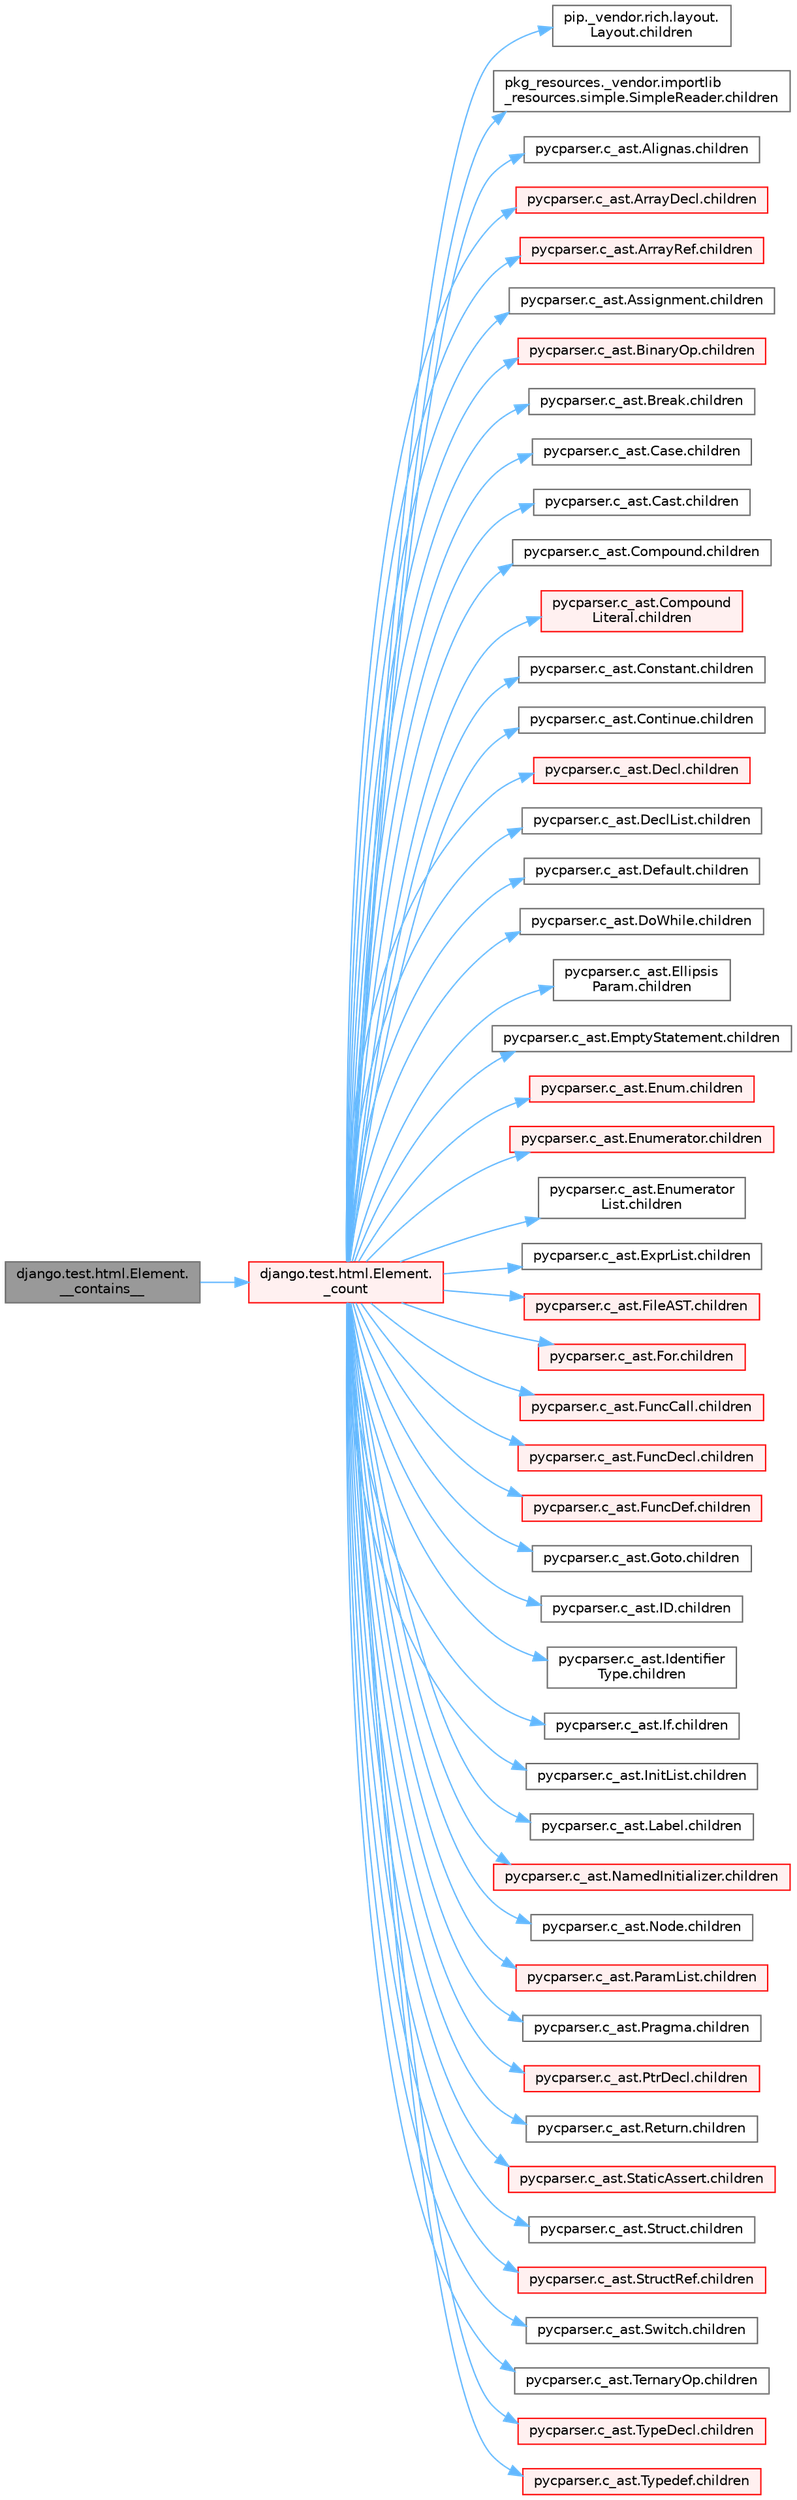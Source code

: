 digraph "django.test.html.Element.__contains__"
{
 // LATEX_PDF_SIZE
  bgcolor="transparent";
  edge [fontname=Helvetica,fontsize=10,labelfontname=Helvetica,labelfontsize=10];
  node [fontname=Helvetica,fontsize=10,shape=box,height=0.2,width=0.4];
  rankdir="LR";
  Node1 [id="Node000001",label="django.test.html.Element.\l__contains__",height=0.2,width=0.4,color="gray40", fillcolor="grey60", style="filled", fontcolor="black",tooltip=" "];
  Node1 -> Node2 [id="edge1_Node000001_Node000002",color="steelblue1",style="solid",tooltip=" "];
  Node2 [id="Node000002",label="django.test.html.Element.\l_count",height=0.2,width=0.4,color="red", fillcolor="#FFF0F0", style="filled",URL="$classdjango_1_1test_1_1html_1_1_element.html#a41931b250e40c64a492d92a08ecda738",tooltip=" "];
  Node2 -> Node3 [id="edge2_Node000002_Node000003",color="steelblue1",style="solid",tooltip=" "];
  Node3 [id="Node000003",label="pip._vendor.rich.layout.\lLayout.children",height=0.2,width=0.4,color="grey40", fillcolor="white", style="filled",URL="$classpip_1_1__vendor_1_1rich_1_1layout_1_1_layout.html#a60c722fa3c691866d7f63f31252aa0b4",tooltip=" "];
  Node2 -> Node4 [id="edge3_Node000002_Node000004",color="steelblue1",style="solid",tooltip=" "];
  Node4 [id="Node000004",label="pkg_resources._vendor.importlib\l_resources.simple.SimpleReader.children",height=0.2,width=0.4,color="grey40", fillcolor="white", style="filled",URL="$classpkg__resources_1_1__vendor_1_1importlib__resources_1_1simple_1_1_simple_reader.html#a50c83373cfef9833d0f1ff34953802eb",tooltip=" "];
  Node2 -> Node5 [id="edge4_Node000002_Node000005",color="steelblue1",style="solid",tooltip=" "];
  Node5 [id="Node000005",label="pycparser.c_ast.Alignas.children",height=0.2,width=0.4,color="grey40", fillcolor="white", style="filled",URL="$classpycparser_1_1c__ast_1_1_alignas.html#aa2e054435ca3f8fe9b118b38e195bbbe",tooltip=" "];
  Node2 -> Node6 [id="edge5_Node000002_Node000006",color="steelblue1",style="solid",tooltip=" "];
  Node6 [id="Node000006",label="pycparser.c_ast.ArrayDecl.children",height=0.2,width=0.4,color="red", fillcolor="#FFF0F0", style="filled",URL="$classpycparser_1_1c__ast_1_1_array_decl.html#a91e13314016d59050744567fc35aa17b",tooltip=" "];
  Node2 -> Node17 [id="edge6_Node000002_Node000017",color="steelblue1",style="solid",tooltip=" "];
  Node17 [id="Node000017",label="pycparser.c_ast.ArrayRef.children",height=0.2,width=0.4,color="red", fillcolor="#FFF0F0", style="filled",URL="$classpycparser_1_1c__ast_1_1_array_ref.html#a1fdda8fe4200afc499724b1a65c1cd09",tooltip=" "];
  Node2 -> Node1943 [id="edge7_Node000002_Node001943",color="steelblue1",style="solid",tooltip=" "];
  Node1943 [id="Node001943",label="pycparser.c_ast.Assignment.children",height=0.2,width=0.4,color="grey40", fillcolor="white", style="filled",URL="$classpycparser_1_1c__ast_1_1_assignment.html#a9fc5fed38534702775cf4f15ec8cbb36",tooltip=" "];
  Node2 -> Node1944 [id="edge8_Node000002_Node001944",color="steelblue1",style="solid",tooltip=" "];
  Node1944 [id="Node001944",label="pycparser.c_ast.BinaryOp.children",height=0.2,width=0.4,color="red", fillcolor="#FFF0F0", style="filled",URL="$classpycparser_1_1c__ast_1_1_binary_op.html#aaed16ff8b93549285393aa560178f658",tooltip=" "];
  Node2 -> Node1949 [id="edge9_Node000002_Node001949",color="steelblue1",style="solid",tooltip=" "];
  Node1949 [id="Node001949",label="pycparser.c_ast.Break.children",height=0.2,width=0.4,color="grey40", fillcolor="white", style="filled",URL="$classpycparser_1_1c__ast_1_1_break.html#a4d7323719d7d852aa54dcb0897ac889f",tooltip=" "];
  Node2 -> Node1950 [id="edge10_Node000002_Node001950",color="steelblue1",style="solid",tooltip=" "];
  Node1950 [id="Node001950",label="pycparser.c_ast.Case.children",height=0.2,width=0.4,color="grey40", fillcolor="white", style="filled",URL="$classpycparser_1_1c__ast_1_1_case.html#ac4c62d0170da363ac8df6e481e3ddeca",tooltip=" "];
  Node2 -> Node1951 [id="edge11_Node000002_Node001951",color="steelblue1",style="solid",tooltip=" "];
  Node1951 [id="Node001951",label="pycparser.c_ast.Cast.children",height=0.2,width=0.4,color="grey40", fillcolor="white", style="filled",URL="$classpycparser_1_1c__ast_1_1_cast.html#a76ec94447b227f7fb01334eb0eeda11a",tooltip=" "];
  Node2 -> Node1952 [id="edge12_Node000002_Node001952",color="steelblue1",style="solid",tooltip=" "];
  Node1952 [id="Node001952",label="pycparser.c_ast.Compound.children",height=0.2,width=0.4,color="grey40", fillcolor="white", style="filled",URL="$classpycparser_1_1c__ast_1_1_compound.html#ad8e8b08f842ea2876f0de92889f470f9",tooltip=" "];
  Node2 -> Node1953 [id="edge13_Node000002_Node001953",color="steelblue1",style="solid",tooltip=" "];
  Node1953 [id="Node001953",label="pycparser.c_ast.Compound\lLiteral.children",height=0.2,width=0.4,color="red", fillcolor="#FFF0F0", style="filled",URL="$classpycparser_1_1c__ast_1_1_compound_literal.html#a6ff6a9f355d70c79e2e3b602b88bfef6",tooltip=" "];
  Node2 -> Node1957 [id="edge14_Node000002_Node001957",color="steelblue1",style="solid",tooltip=" "];
  Node1957 [id="Node001957",label="pycparser.c_ast.Constant.children",height=0.2,width=0.4,color="grey40", fillcolor="white", style="filled",URL="$classpycparser_1_1c__ast_1_1_constant.html#ac11e243b0aa748bc5aa59c98a864968b",tooltip=" "];
  Node2 -> Node1958 [id="edge15_Node000002_Node001958",color="steelblue1",style="solid",tooltip=" "];
  Node1958 [id="Node001958",label="pycparser.c_ast.Continue.children",height=0.2,width=0.4,color="grey40", fillcolor="white", style="filled",URL="$classpycparser_1_1c__ast_1_1_continue.html#af4883146c55a12c840448ce61801ed7b",tooltip=" "];
  Node2 -> Node1959 [id="edge16_Node000002_Node001959",color="steelblue1",style="solid",tooltip=" "];
  Node1959 [id="Node001959",label="pycparser.c_ast.Decl.children",height=0.2,width=0.4,color="red", fillcolor="#FFF0F0", style="filled",URL="$classpycparser_1_1c__ast_1_1_decl.html#a5daf2f7d33fdaa47905df497ebeaa745",tooltip=" "];
  Node2 -> Node1960 [id="edge17_Node000002_Node001960",color="steelblue1",style="solid",tooltip=" "];
  Node1960 [id="Node001960",label="pycparser.c_ast.DeclList.children",height=0.2,width=0.4,color="grey40", fillcolor="white", style="filled",URL="$classpycparser_1_1c__ast_1_1_decl_list.html#abb53331b88791d8cecb6995473c6a9d8",tooltip=" "];
  Node2 -> Node1961 [id="edge18_Node000002_Node001961",color="steelblue1",style="solid",tooltip=" "];
  Node1961 [id="Node001961",label="pycparser.c_ast.Default.children",height=0.2,width=0.4,color="grey40", fillcolor="white", style="filled",URL="$classpycparser_1_1c__ast_1_1_default.html#a81db6b788bda09133309893a002cec3e",tooltip=" "];
  Node2 -> Node1962 [id="edge19_Node000002_Node001962",color="steelblue1",style="solid",tooltip=" "];
  Node1962 [id="Node001962",label="pycparser.c_ast.DoWhile.children",height=0.2,width=0.4,color="grey40", fillcolor="white", style="filled",URL="$classpycparser_1_1c__ast_1_1_do_while.html#ac3b2e65e840a84727342e16c605b5cee",tooltip=" "];
  Node2 -> Node1963 [id="edge20_Node000002_Node001963",color="steelblue1",style="solid",tooltip=" "];
  Node1963 [id="Node001963",label="pycparser.c_ast.Ellipsis\lParam.children",height=0.2,width=0.4,color="grey40", fillcolor="white", style="filled",URL="$classpycparser_1_1c__ast_1_1_ellipsis_param.html#a3dc6f2a51fdba94c25d85c0c88debefa",tooltip=" "];
  Node2 -> Node1964 [id="edge21_Node000002_Node001964",color="steelblue1",style="solid",tooltip=" "];
  Node1964 [id="Node001964",label="pycparser.c_ast.EmptyStatement.children",height=0.2,width=0.4,color="grey40", fillcolor="white", style="filled",URL="$classpycparser_1_1c__ast_1_1_empty_statement.html#a77a86a9f117153a8bea24688041f48bd",tooltip=" "];
  Node2 -> Node1965 [id="edge22_Node000002_Node001965",color="steelblue1",style="solid",tooltip=" "];
  Node1965 [id="Node001965",label="pycparser.c_ast.Enum.children",height=0.2,width=0.4,color="red", fillcolor="#FFF0F0", style="filled",URL="$classpycparser_1_1c__ast_1_1_enum.html#a7a63e81ed8ae813ea8db365d05a67649",tooltip=" "];
  Node2 -> Node1979 [id="edge23_Node000002_Node001979",color="steelblue1",style="solid",tooltip=" "];
  Node1979 [id="Node001979",label="pycparser.c_ast.Enumerator.children",height=0.2,width=0.4,color="red", fillcolor="#FFF0F0", style="filled",URL="$classpycparser_1_1c__ast_1_1_enumerator.html#a96ee9f70f433cf2b3daf1d163e59d3d6",tooltip=" "];
  Node2 -> Node1980 [id="edge24_Node000002_Node001980",color="steelblue1",style="solid",tooltip=" "];
  Node1980 [id="Node001980",label="pycparser.c_ast.Enumerator\lList.children",height=0.2,width=0.4,color="grey40", fillcolor="white", style="filled",URL="$classpycparser_1_1c__ast_1_1_enumerator_list.html#a7240869382ba25ca31bed5b22a82b0ac",tooltip=" "];
  Node2 -> Node1981 [id="edge25_Node000002_Node001981",color="steelblue1",style="solid",tooltip=" "];
  Node1981 [id="Node001981",label="pycparser.c_ast.ExprList.children",height=0.2,width=0.4,color="grey40", fillcolor="white", style="filled",URL="$classpycparser_1_1c__ast_1_1_expr_list.html#a0650bcca0fc0d260072d550abe7c2177",tooltip=" "];
  Node2 -> Node1982 [id="edge26_Node000002_Node001982",color="steelblue1",style="solid",tooltip=" "];
  Node1982 [id="Node001982",label="pycparser.c_ast.FileAST.children",height=0.2,width=0.4,color="red", fillcolor="#FFF0F0", style="filled",URL="$classpycparser_1_1c__ast_1_1_file_a_s_t.html#ae7a0e8537da48a746568755c19d8aedd",tooltip=" "];
  Node2 -> Node1988 [id="edge27_Node000002_Node001988",color="steelblue1",style="solid",tooltip=" "];
  Node1988 [id="Node001988",label="pycparser.c_ast.For.children",height=0.2,width=0.4,color="red", fillcolor="#FFF0F0", style="filled",URL="$classpycparser_1_1c__ast_1_1_for.html#a215c790814d9a305fc5046fec153fbe2",tooltip=" "];
  Node2 -> Node2020 [id="edge28_Node000002_Node002020",color="steelblue1",style="solid",tooltip=" "];
  Node2020 [id="Node002020",label="pycparser.c_ast.FuncCall.children",height=0.2,width=0.4,color="red", fillcolor="#FFF0F0", style="filled",URL="$classpycparser_1_1c__ast_1_1_func_call.html#a48cef72cdf69c757d3239b4238df9295",tooltip=" "];
  Node2 -> Node2021 [id="edge29_Node000002_Node002021",color="steelblue1",style="solid",tooltip=" "];
  Node2021 [id="Node002021",label="pycparser.c_ast.FuncDecl.children",height=0.2,width=0.4,color="red", fillcolor="#FFF0F0", style="filled",URL="$classpycparser_1_1c__ast_1_1_func_decl.html#a0de29afa96d07cb3b062f3752e90601e",tooltip=" "];
  Node2 -> Node2022 [id="edge30_Node000002_Node002022",color="steelblue1",style="solid",tooltip=" "];
  Node2022 [id="Node002022",label="pycparser.c_ast.FuncDef.children",height=0.2,width=0.4,color="red", fillcolor="#FFF0F0", style="filled",URL="$classpycparser_1_1c__ast_1_1_func_def.html#a1bfc96ad25c5d686f449a4bea0b93431",tooltip=" "];
  Node2 -> Node2023 [id="edge31_Node000002_Node002023",color="steelblue1",style="solid",tooltip=" "];
  Node2023 [id="Node002023",label="pycparser.c_ast.Goto.children",height=0.2,width=0.4,color="grey40", fillcolor="white", style="filled",URL="$classpycparser_1_1c__ast_1_1_goto.html#af38991199d678aa319ee69abe585cd7f",tooltip=" "];
  Node2 -> Node2024 [id="edge32_Node000002_Node002024",color="steelblue1",style="solid",tooltip=" "];
  Node2024 [id="Node002024",label="pycparser.c_ast.ID.children",height=0.2,width=0.4,color="grey40", fillcolor="white", style="filled",URL="$classpycparser_1_1c__ast_1_1_i_d.html#a2613358908bb09113557a70b88e0fc8c",tooltip=" "];
  Node2 -> Node2025 [id="edge33_Node000002_Node002025",color="steelblue1",style="solid",tooltip=" "];
  Node2025 [id="Node002025",label="pycparser.c_ast.Identifier\lType.children",height=0.2,width=0.4,color="grey40", fillcolor="white", style="filled",URL="$classpycparser_1_1c__ast_1_1_identifier_type.html#a1112861c3d7d1666d158fcca992b2754",tooltip=" "];
  Node2 -> Node2026 [id="edge34_Node000002_Node002026",color="steelblue1",style="solid",tooltip=" "];
  Node2026 [id="Node002026",label="pycparser.c_ast.If.children",height=0.2,width=0.4,color="grey40", fillcolor="white", style="filled",URL="$classpycparser_1_1c__ast_1_1_if.html#a93d8d2e0290c67445cc4f3cae924d518",tooltip=" "];
  Node2 -> Node2027 [id="edge35_Node000002_Node002027",color="steelblue1",style="solid",tooltip=" "];
  Node2027 [id="Node002027",label="pycparser.c_ast.InitList.children",height=0.2,width=0.4,color="grey40", fillcolor="white", style="filled",URL="$classpycparser_1_1c__ast_1_1_init_list.html#a307aaa69ad901d8e07a799b31c22e724",tooltip=" "];
  Node2 -> Node2028 [id="edge36_Node000002_Node002028",color="steelblue1",style="solid",tooltip=" "];
  Node2028 [id="Node002028",label="pycparser.c_ast.Label.children",height=0.2,width=0.4,color="grey40", fillcolor="white", style="filled",URL="$classpycparser_1_1c__ast_1_1_label.html#af8ac0c7eddeb814888f8820288ce593b",tooltip=" "];
  Node2 -> Node2029 [id="edge37_Node000002_Node002029",color="steelblue1",style="solid",tooltip=" "];
  Node2029 [id="Node002029",label="pycparser.c_ast.NamedInitializer.children",height=0.2,width=0.4,color="red", fillcolor="#FFF0F0", style="filled",URL="$classpycparser_1_1c__ast_1_1_named_initializer.html#a60bccd17c22009e2f3f35b748c335216",tooltip=" "];
  Node2 -> Node2030 [id="edge38_Node000002_Node002030",color="steelblue1",style="solid",tooltip=" "];
  Node2030 [id="Node002030",label="pycparser.c_ast.Node.children",height=0.2,width=0.4,color="grey40", fillcolor="white", style="filled",URL="$classpycparser_1_1c__ast_1_1_node.html#ac25dd13a2236b54511618dbb65771bdd",tooltip=" "];
  Node2 -> Node2031 [id="edge39_Node000002_Node002031",color="steelblue1",style="solid",tooltip=" "];
  Node2031 [id="Node002031",label="pycparser.c_ast.ParamList.children",height=0.2,width=0.4,color="red", fillcolor="#FFF0F0", style="filled",URL="$classpycparser_1_1c__ast_1_1_param_list.html#af9324413f0aaec7e0dc287b1100931fc",tooltip=" "];
  Node2 -> Node2032 [id="edge40_Node000002_Node002032",color="steelblue1",style="solid",tooltip=" "];
  Node2032 [id="Node002032",label="pycparser.c_ast.Pragma.children",height=0.2,width=0.4,color="grey40", fillcolor="white", style="filled",URL="$classpycparser_1_1c__ast_1_1_pragma.html#af70648810c2aaf5efd48557ac12664d0",tooltip=" "];
  Node2 -> Node2033 [id="edge41_Node000002_Node002033",color="steelblue1",style="solid",tooltip=" "];
  Node2033 [id="Node002033",label="pycparser.c_ast.PtrDecl.children",height=0.2,width=0.4,color="red", fillcolor="#FFF0F0", style="filled",URL="$classpycparser_1_1c__ast_1_1_ptr_decl.html#a07f3793ea19c91a80dff41dd86af01d8",tooltip=" "];
  Node2 -> Node2034 [id="edge42_Node000002_Node002034",color="steelblue1",style="solid",tooltip=" "];
  Node2034 [id="Node002034",label="pycparser.c_ast.Return.children",height=0.2,width=0.4,color="grey40", fillcolor="white", style="filled",URL="$classpycparser_1_1c__ast_1_1_return.html#a556faef132d3b78d10d82d0eff7e70e8",tooltip=" "];
  Node2 -> Node2035 [id="edge43_Node000002_Node002035",color="steelblue1",style="solid",tooltip=" "];
  Node2035 [id="Node002035",label="pycparser.c_ast.StaticAssert.children",height=0.2,width=0.4,color="red", fillcolor="#FFF0F0", style="filled",URL="$classpycparser_1_1c__ast_1_1_static_assert.html#aabc32ad80562da5a8ad717a6ceeed040",tooltip=" "];
  Node2 -> Node2054 [id="edge44_Node000002_Node002054",color="steelblue1",style="solid",tooltip=" "];
  Node2054 [id="Node002054",label="pycparser.c_ast.Struct.children",height=0.2,width=0.4,color="grey40", fillcolor="white", style="filled",URL="$classpycparser_1_1c__ast_1_1_struct.html#aa0baa6c20d4cfbc6f0c21f0e9069be25",tooltip=" "];
  Node2 -> Node2055 [id="edge45_Node000002_Node002055",color="steelblue1",style="solid",tooltip=" "];
  Node2055 [id="Node002055",label="pycparser.c_ast.StructRef.children",height=0.2,width=0.4,color="red", fillcolor="#FFF0F0", style="filled",URL="$classpycparser_1_1c__ast_1_1_struct_ref.html#a60c67f5b61db2f4fa43b1a7b3e749a3f",tooltip=" "];
  Node2 -> Node2056 [id="edge46_Node000002_Node002056",color="steelblue1",style="solid",tooltip=" "];
  Node2056 [id="Node002056",label="pycparser.c_ast.Switch.children",height=0.2,width=0.4,color="grey40", fillcolor="white", style="filled",URL="$classpycparser_1_1c__ast_1_1_switch.html#a1f16ab2bdb01758b98101095b8fdf440",tooltip=" "];
  Node2 -> Node2057 [id="edge47_Node000002_Node002057",color="steelblue1",style="solid",tooltip=" "];
  Node2057 [id="Node002057",label="pycparser.c_ast.TernaryOp.children",height=0.2,width=0.4,color="grey40", fillcolor="white", style="filled",URL="$classpycparser_1_1c__ast_1_1_ternary_op.html#a0fc076ae8edd5f74b263294ac5f75466",tooltip=" "];
  Node2 -> Node2058 [id="edge48_Node000002_Node002058",color="steelblue1",style="solid",tooltip=" "];
  Node2058 [id="Node002058",label="pycparser.c_ast.TypeDecl.children",height=0.2,width=0.4,color="red", fillcolor="#FFF0F0", style="filled",URL="$classpycparser_1_1c__ast_1_1_type_decl.html#a2484819d89de79cada6b8cfa00a036b7",tooltip=" "];
  Node2 -> Node2059 [id="edge49_Node000002_Node002059",color="steelblue1",style="solid",tooltip=" "];
  Node2059 [id="Node002059",label="pycparser.c_ast.Typedef.children",height=0.2,width=0.4,color="red", fillcolor="#FFF0F0", style="filled",URL="$classpycparser_1_1c__ast_1_1_typedef.html#aa9a7ab67d06407849c9b7952c34f59e8",tooltip=" "];
}
